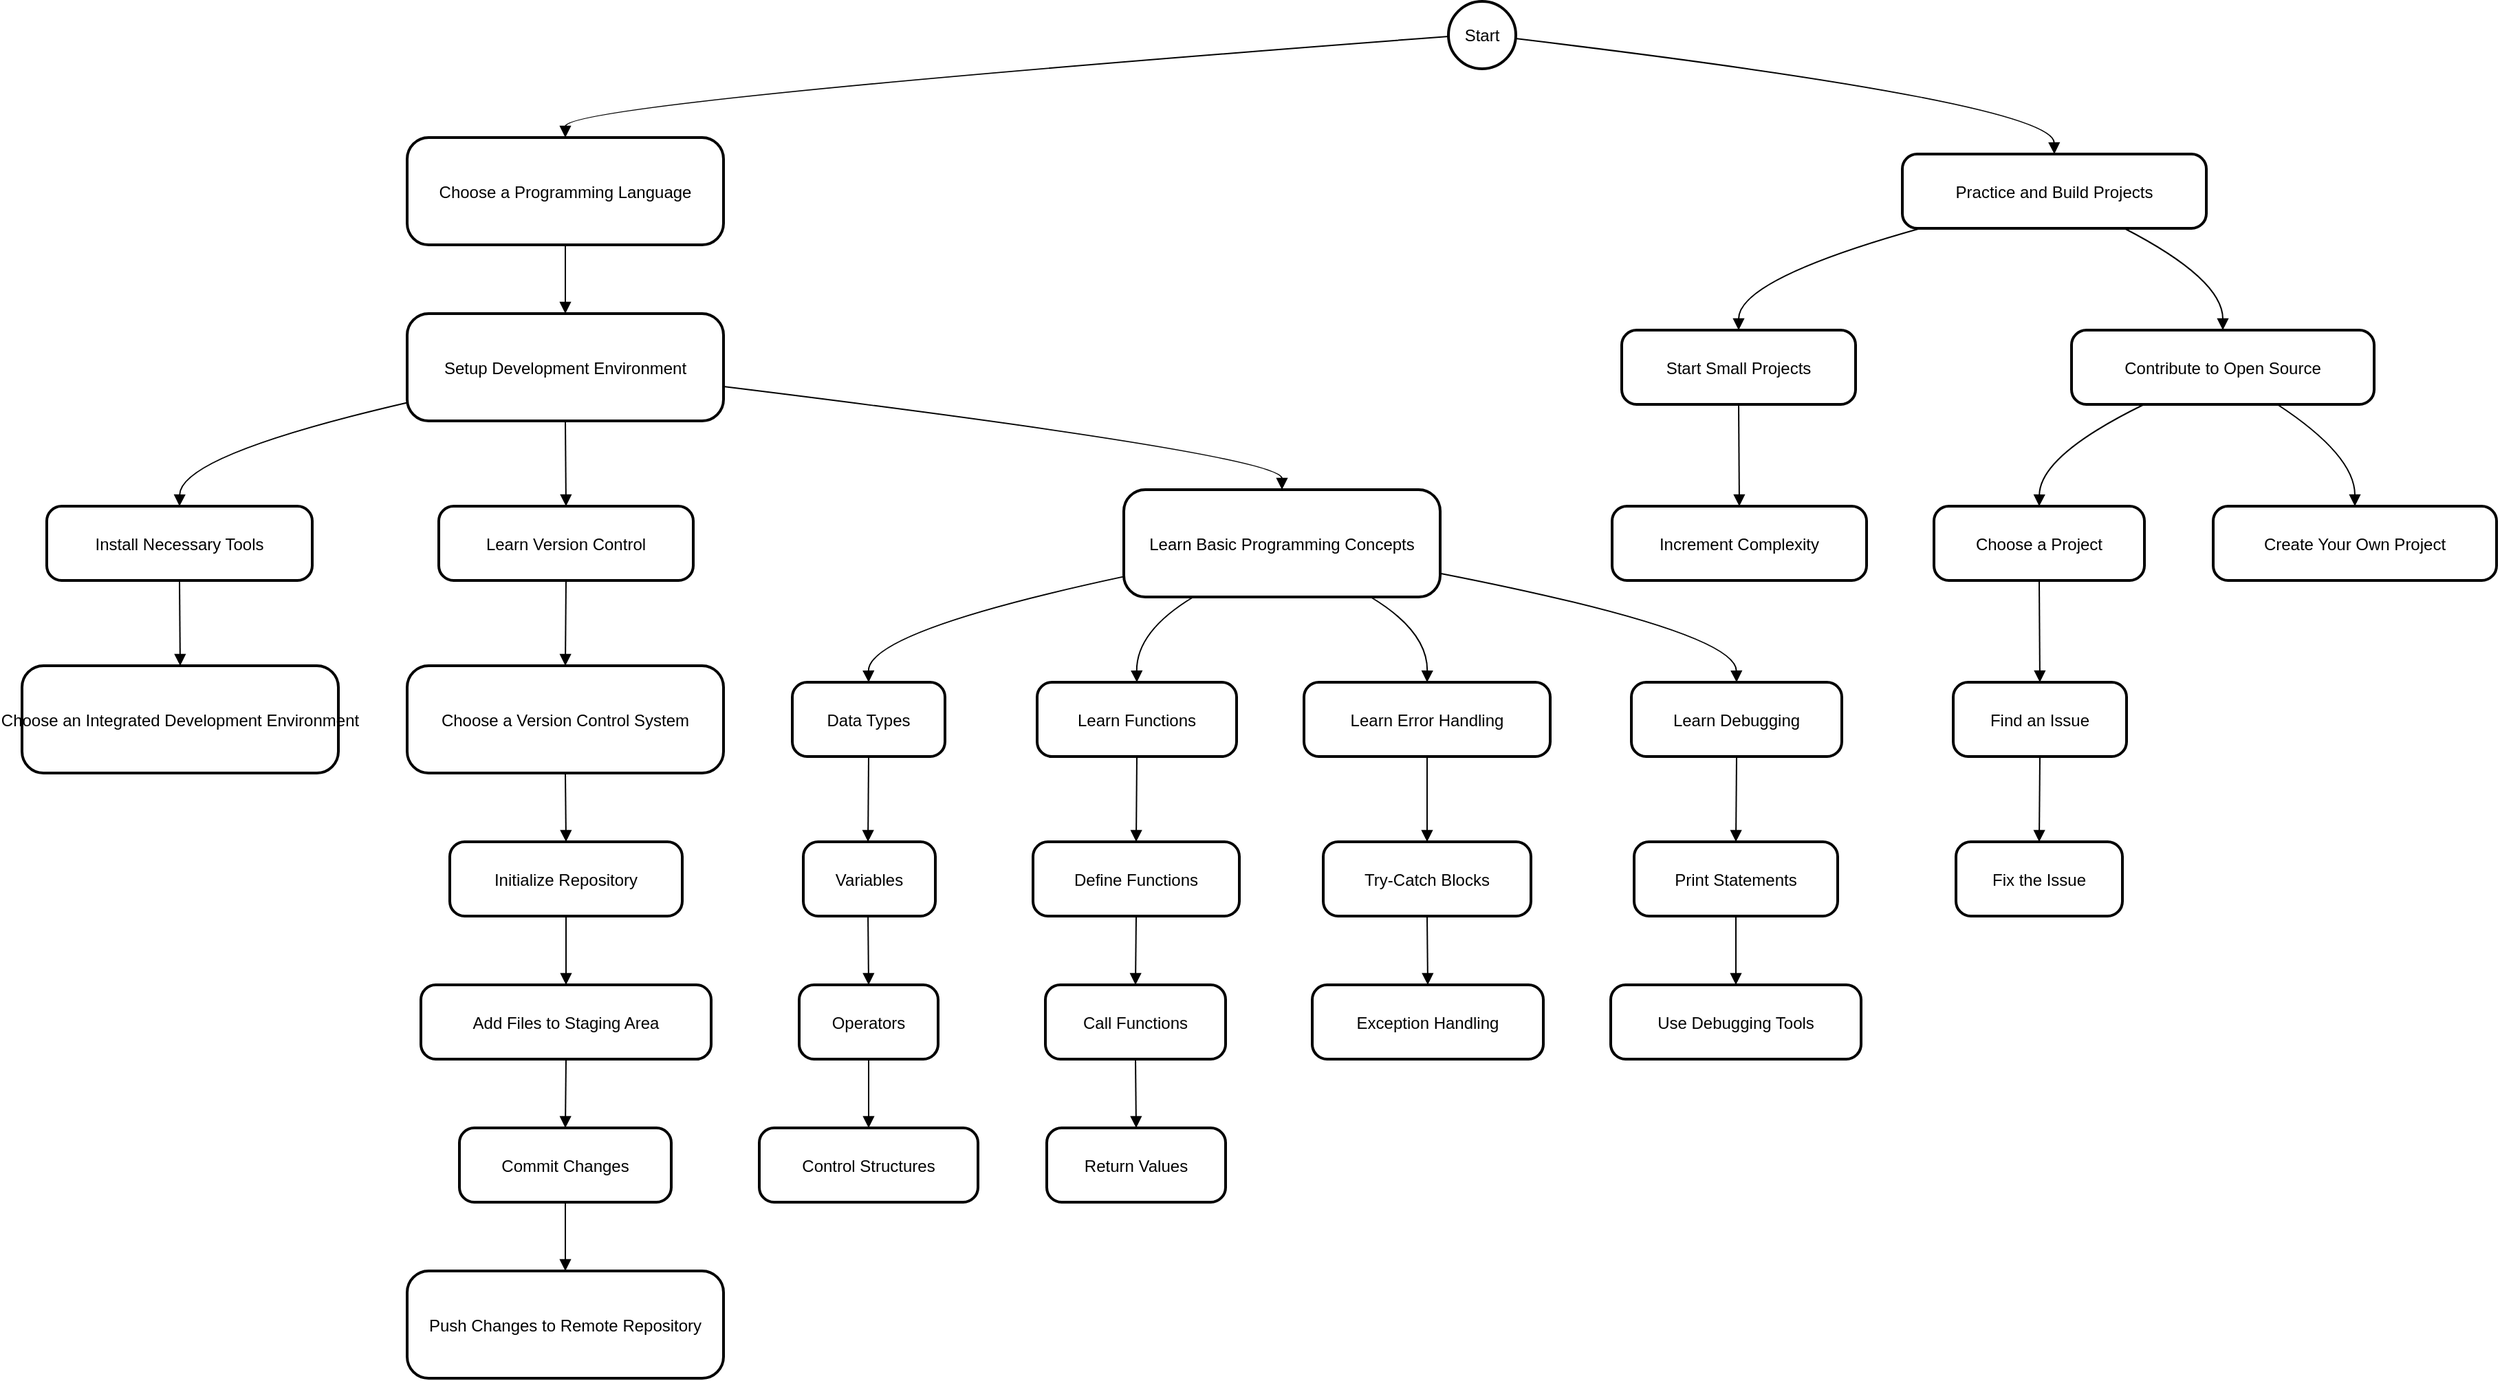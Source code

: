 <mxfile version="26.1.1">
  <diagram name="Page-1" id="h4pZYQbNi2iBuCeIKgJn">
    <mxGraphModel>
      <root>
        <mxCell id="0" />
        <mxCell id="1" parent="0" />
        <mxCell id="2" value="Start" style="ellipse;aspect=fixed;strokeWidth=2;whiteSpace=wrap;" vertex="1" parent="1">
          <mxGeometry x="1045" y="8" width="49" height="49" as="geometry" />
        </mxCell>
        <mxCell id="3" value="Choose a Programming Language" style="rounded=1;arcSize=20;strokeWidth=2" vertex="1" parent="1">
          <mxGeometry x="288" y="107" width="230" height="78" as="geometry" />
        </mxCell>
        <mxCell id="4" value="Setup Development Environment" style="rounded=1;arcSize=20;strokeWidth=2" vertex="1" parent="1">
          <mxGeometry x="288" y="235" width="230" height="78" as="geometry" />
        </mxCell>
        <mxCell id="5" value="Install Necessary Tools" style="rounded=1;arcSize=20;strokeWidth=2" vertex="1" parent="1">
          <mxGeometry x="26" y="375" width="193" height="54" as="geometry" />
        </mxCell>
        <mxCell id="6" value="Choose an Integrated Development Environment" style="rounded=1;arcSize=20;strokeWidth=2" vertex="1" parent="1">
          <mxGeometry x="8" y="491" width="230" height="78" as="geometry" />
        </mxCell>
        <mxCell id="7" value="Learn Version Control" style="rounded=1;arcSize=20;strokeWidth=2" vertex="1" parent="1">
          <mxGeometry x="311" y="375" width="185" height="54" as="geometry" />
        </mxCell>
        <mxCell id="8" value="Choose a Version Control System" style="rounded=1;arcSize=20;strokeWidth=2" vertex="1" parent="1">
          <mxGeometry x="288" y="491" width="230" height="78" as="geometry" />
        </mxCell>
        <mxCell id="9" value="Initialize Repository" style="rounded=1;arcSize=20;strokeWidth=2" vertex="1" parent="1">
          <mxGeometry x="319" y="619" width="169" height="54" as="geometry" />
        </mxCell>
        <mxCell id="10" value="Add Files to Staging Area" style="rounded=1;arcSize=20;strokeWidth=2" vertex="1" parent="1">
          <mxGeometry x="298" y="723" width="211" height="54" as="geometry" />
        </mxCell>
        <mxCell id="11" value="Commit Changes" style="rounded=1;arcSize=20;strokeWidth=2" vertex="1" parent="1">
          <mxGeometry x="326" y="827" width="154" height="54" as="geometry" />
        </mxCell>
        <mxCell id="12" value="Push Changes to Remote Repository" style="rounded=1;arcSize=20;strokeWidth=2" vertex="1" parent="1">
          <mxGeometry x="288" y="931" width="230" height="78" as="geometry" />
        </mxCell>
        <mxCell id="13" value="Learn Basic Programming Concepts" style="rounded=1;arcSize=20;strokeWidth=2" vertex="1" parent="1">
          <mxGeometry x="809" y="363" width="230" height="78" as="geometry" />
        </mxCell>
        <mxCell id="14" value="Data Types" style="rounded=1;arcSize=20;strokeWidth=2" vertex="1" parent="1">
          <mxGeometry x="568" y="503" width="111" height="54" as="geometry" />
        </mxCell>
        <mxCell id="15" value="Variables" style="rounded=1;arcSize=20;strokeWidth=2" vertex="1" parent="1">
          <mxGeometry x="576" y="619" width="96" height="54" as="geometry" />
        </mxCell>
        <mxCell id="16" value="Operators" style="rounded=1;arcSize=20;strokeWidth=2" vertex="1" parent="1">
          <mxGeometry x="573" y="723" width="101" height="54" as="geometry" />
        </mxCell>
        <mxCell id="17" value="Control Structures" style="rounded=1;arcSize=20;strokeWidth=2" vertex="1" parent="1">
          <mxGeometry x="544" y="827" width="159" height="54" as="geometry" />
        </mxCell>
        <mxCell id="18" value="Learn Functions" style="rounded=1;arcSize=20;strokeWidth=2" vertex="1" parent="1">
          <mxGeometry x="746" y="503" width="145" height="54" as="geometry" />
        </mxCell>
        <mxCell id="19" value="Define Functions" style="rounded=1;arcSize=20;strokeWidth=2" vertex="1" parent="1">
          <mxGeometry x="743" y="619" width="150" height="54" as="geometry" />
        </mxCell>
        <mxCell id="20" value="Call Functions" style="rounded=1;arcSize=20;strokeWidth=2" vertex="1" parent="1">
          <mxGeometry x="752" y="723" width="131" height="54" as="geometry" />
        </mxCell>
        <mxCell id="21" value="Return Values" style="rounded=1;arcSize=20;strokeWidth=2" vertex="1" parent="1">
          <mxGeometry x="753" y="827" width="130" height="54" as="geometry" />
        </mxCell>
        <mxCell id="22" value="Learn Error Handling" style="rounded=1;arcSize=20;strokeWidth=2" vertex="1" parent="1">
          <mxGeometry x="940" y="503" width="179" height="54" as="geometry" />
        </mxCell>
        <mxCell id="23" value="Try-Catch Blocks" style="rounded=1;arcSize=20;strokeWidth=2" vertex="1" parent="1">
          <mxGeometry x="954" y="619" width="151" height="54" as="geometry" />
        </mxCell>
        <mxCell id="24" value="Exception Handling" style="rounded=1;arcSize=20;strokeWidth=2" vertex="1" parent="1">
          <mxGeometry x="946" y="723" width="168" height="54" as="geometry" />
        </mxCell>
        <mxCell id="25" value="Learn Debugging" style="rounded=1;arcSize=20;strokeWidth=2" vertex="1" parent="1">
          <mxGeometry x="1178" y="503" width="153" height="54" as="geometry" />
        </mxCell>
        <mxCell id="26" value="Print Statements" style="rounded=1;arcSize=20;strokeWidth=2" vertex="1" parent="1">
          <mxGeometry x="1180" y="619" width="148" height="54" as="geometry" />
        </mxCell>
        <mxCell id="27" value="Use Debugging Tools" style="rounded=1;arcSize=20;strokeWidth=2" vertex="1" parent="1">
          <mxGeometry x="1163" y="723" width="182" height="54" as="geometry" />
        </mxCell>
        <mxCell id="28" value="Practice and Build Projects" style="rounded=1;arcSize=20;strokeWidth=2" vertex="1" parent="1">
          <mxGeometry x="1375" y="119" width="221" height="54" as="geometry" />
        </mxCell>
        <mxCell id="29" value="Start Small Projects" style="rounded=1;arcSize=20;strokeWidth=2" vertex="1" parent="1">
          <mxGeometry x="1171" y="247" width="170" height="54" as="geometry" />
        </mxCell>
        <mxCell id="30" value="Increment Complexity" style="rounded=1;arcSize=20;strokeWidth=2" vertex="1" parent="1">
          <mxGeometry x="1164" y="375" width="185" height="54" as="geometry" />
        </mxCell>
        <mxCell id="31" value="Contribute to Open Source" style="rounded=1;arcSize=20;strokeWidth=2" vertex="1" parent="1">
          <mxGeometry x="1498" y="247" width="220" height="54" as="geometry" />
        </mxCell>
        <mxCell id="32" value="Choose a Project" style="rounded=1;arcSize=20;strokeWidth=2" vertex="1" parent="1">
          <mxGeometry x="1398" y="375" width="153" height="54" as="geometry" />
        </mxCell>
        <mxCell id="33" value="Find an Issue" style="rounded=1;arcSize=20;strokeWidth=2" vertex="1" parent="1">
          <mxGeometry x="1412" y="503" width="126" height="54" as="geometry" />
        </mxCell>
        <mxCell id="34" value="Fix the Issue" style="rounded=1;arcSize=20;strokeWidth=2" vertex="1" parent="1">
          <mxGeometry x="1414" y="619" width="121" height="54" as="geometry" />
        </mxCell>
        <mxCell id="35" value="Create Your Own Project" style="rounded=1;arcSize=20;strokeWidth=2" vertex="1" parent="1">
          <mxGeometry x="1601" y="375" width="206" height="54" as="geometry" />
        </mxCell>
        <mxCell id="36" value="" style="curved=1;startArrow=none;endArrow=block;exitX=-0.01;exitY=0.53;entryX=0.5;entryY=0;" edge="1" parent="1" source="2" target="3">
          <mxGeometry relative="1" as="geometry">
            <Array as="points">
              <mxPoint x="403" y="82" />
            </Array>
          </mxGeometry>
        </mxCell>
        <mxCell id="37" value="" style="curved=1;startArrow=none;endArrow=block;exitX=0.5;exitY=1;entryX=0.5;entryY=0;" edge="1" parent="1" source="3" target="4">
          <mxGeometry relative="1" as="geometry">
            <Array as="points" />
          </mxGeometry>
        </mxCell>
        <mxCell id="38" value="" style="curved=1;startArrow=none;endArrow=block;exitX=0;exitY=0.83;entryX=0.5;entryY=0;" edge="1" parent="1" source="4" target="5">
          <mxGeometry relative="1" as="geometry">
            <Array as="points">
              <mxPoint x="123" y="338" />
            </Array>
          </mxGeometry>
        </mxCell>
        <mxCell id="39" value="" style="curved=1;startArrow=none;endArrow=block;exitX=0.5;exitY=1;entryX=0.5;entryY=0;" edge="1" parent="1" source="5" target="6">
          <mxGeometry relative="1" as="geometry">
            <Array as="points" />
          </mxGeometry>
        </mxCell>
        <mxCell id="40" value="" style="curved=1;startArrow=none;endArrow=block;exitX=0.5;exitY=1;entryX=0.5;entryY=0;" edge="1" parent="1" source="4" target="7">
          <mxGeometry relative="1" as="geometry">
            <Array as="points" />
          </mxGeometry>
        </mxCell>
        <mxCell id="41" value="" style="curved=1;startArrow=none;endArrow=block;exitX=0.5;exitY=1;entryX=0.5;entryY=0;" edge="1" parent="1" source="7" target="8">
          <mxGeometry relative="1" as="geometry">
            <Array as="points" />
          </mxGeometry>
        </mxCell>
        <mxCell id="42" value="" style="curved=1;startArrow=none;endArrow=block;exitX=0.5;exitY=1;entryX=0.5;entryY=0;" edge="1" parent="1" source="8" target="9">
          <mxGeometry relative="1" as="geometry">
            <Array as="points" />
          </mxGeometry>
        </mxCell>
        <mxCell id="43" value="" style="curved=1;startArrow=none;endArrow=block;exitX=0.5;exitY=1;entryX=0.5;entryY=0;" edge="1" parent="1" source="9" target="10">
          <mxGeometry relative="1" as="geometry">
            <Array as="points" />
          </mxGeometry>
        </mxCell>
        <mxCell id="44" value="" style="curved=1;startArrow=none;endArrow=block;exitX=0.5;exitY=1;entryX=0.5;entryY=0;" edge="1" parent="1" source="10" target="11">
          <mxGeometry relative="1" as="geometry">
            <Array as="points" />
          </mxGeometry>
        </mxCell>
        <mxCell id="45" value="" style="curved=1;startArrow=none;endArrow=block;exitX=0.5;exitY=1;entryX=0.5;entryY=0;" edge="1" parent="1" source="11" target="12">
          <mxGeometry relative="1" as="geometry">
            <Array as="points" />
          </mxGeometry>
        </mxCell>
        <mxCell id="46" value="" style="curved=1;startArrow=none;endArrow=block;exitX=1;exitY=0.68;entryX=0.5;entryY=0;" edge="1" parent="1" source="4" target="13">
          <mxGeometry relative="1" as="geometry">
            <Array as="points">
              <mxPoint x="924" y="338" />
            </Array>
          </mxGeometry>
        </mxCell>
        <mxCell id="47" value="" style="curved=1;startArrow=none;endArrow=block;exitX=0;exitY=0.81;entryX=0.5;entryY=0;" edge="1" parent="1" source="13" target="14">
          <mxGeometry relative="1" as="geometry">
            <Array as="points">
              <mxPoint x="623" y="466" />
            </Array>
          </mxGeometry>
        </mxCell>
        <mxCell id="48" value="" style="curved=1;startArrow=none;endArrow=block;exitX=0.5;exitY=1;entryX=0.49;entryY=0;" edge="1" parent="1" source="14" target="15">
          <mxGeometry relative="1" as="geometry">
            <Array as="points" />
          </mxGeometry>
        </mxCell>
        <mxCell id="49" value="" style="curved=1;startArrow=none;endArrow=block;exitX=0.49;exitY=1;entryX=0.5;entryY=0;" edge="1" parent="1" source="15" target="16">
          <mxGeometry relative="1" as="geometry">
            <Array as="points" />
          </mxGeometry>
        </mxCell>
        <mxCell id="50" value="" style="curved=1;startArrow=none;endArrow=block;exitX=0.5;exitY=1;entryX=0.5;entryY=0;" edge="1" parent="1" source="16" target="17">
          <mxGeometry relative="1" as="geometry">
            <Array as="points" />
          </mxGeometry>
        </mxCell>
        <mxCell id="51" value="" style="curved=1;startArrow=none;endArrow=block;exitX=0.22;exitY=1;entryX=0.5;entryY=0;" edge="1" parent="1" source="13" target="18">
          <mxGeometry relative="1" as="geometry">
            <Array as="points">
              <mxPoint x="818" y="466" />
            </Array>
          </mxGeometry>
        </mxCell>
        <mxCell id="52" value="" style="curved=1;startArrow=none;endArrow=block;exitX=0.5;exitY=1;entryX=0.5;entryY=0;" edge="1" parent="1" source="18" target="19">
          <mxGeometry relative="1" as="geometry">
            <Array as="points" />
          </mxGeometry>
        </mxCell>
        <mxCell id="53" value="" style="curved=1;startArrow=none;endArrow=block;exitX=0.5;exitY=1;entryX=0.5;entryY=0;" edge="1" parent="1" source="19" target="20">
          <mxGeometry relative="1" as="geometry">
            <Array as="points" />
          </mxGeometry>
        </mxCell>
        <mxCell id="54" value="" style="curved=1;startArrow=none;endArrow=block;exitX=0.5;exitY=1;entryX=0.5;entryY=0;" edge="1" parent="1" source="20" target="21">
          <mxGeometry relative="1" as="geometry">
            <Array as="points" />
          </mxGeometry>
        </mxCell>
        <mxCell id="55" value="" style="curved=1;startArrow=none;endArrow=block;exitX=0.78;exitY=1;entryX=0.5;entryY=0;" edge="1" parent="1" source="13" target="22">
          <mxGeometry relative="1" as="geometry">
            <Array as="points">
              <mxPoint x="1030" y="466" />
            </Array>
          </mxGeometry>
        </mxCell>
        <mxCell id="56" value="" style="curved=1;startArrow=none;endArrow=block;exitX=0.5;exitY=1;entryX=0.5;entryY=0;" edge="1" parent="1" source="22" target="23">
          <mxGeometry relative="1" as="geometry">
            <Array as="points" />
          </mxGeometry>
        </mxCell>
        <mxCell id="57" value="" style="curved=1;startArrow=none;endArrow=block;exitX=0.5;exitY=1;entryX=0.5;entryY=0;" edge="1" parent="1" source="23" target="24">
          <mxGeometry relative="1" as="geometry">
            <Array as="points" />
          </mxGeometry>
        </mxCell>
        <mxCell id="58" value="" style="curved=1;startArrow=none;endArrow=block;exitX=1;exitY=0.78;entryX=0.5;entryY=0;" edge="1" parent="1" source="13" target="25">
          <mxGeometry relative="1" as="geometry">
            <Array as="points">
              <mxPoint x="1254" y="466" />
            </Array>
          </mxGeometry>
        </mxCell>
        <mxCell id="59" value="" style="curved=1;startArrow=none;endArrow=block;exitX=0.5;exitY=1;entryX=0.5;entryY=0;" edge="1" parent="1" source="25" target="26">
          <mxGeometry relative="1" as="geometry">
            <Array as="points" />
          </mxGeometry>
        </mxCell>
        <mxCell id="60" value="" style="curved=1;startArrow=none;endArrow=block;exitX=0.5;exitY=1;entryX=0.5;entryY=0;" edge="1" parent="1" source="26" target="27">
          <mxGeometry relative="1" as="geometry">
            <Array as="points" />
          </mxGeometry>
        </mxCell>
        <mxCell id="61" value="" style="curved=1;startArrow=none;endArrow=block;exitX=0.99;exitY=0.56;entryX=0.5;entryY=0;" edge="1" parent="1" source="2" target="28">
          <mxGeometry relative="1" as="geometry">
            <Array as="points">
              <mxPoint x="1485" y="82" />
            </Array>
          </mxGeometry>
        </mxCell>
        <mxCell id="62" value="" style="curved=1;startArrow=none;endArrow=block;exitX=0.06;exitY=1;entryX=0.5;entryY=0;" edge="1" parent="1" source="28" target="29">
          <mxGeometry relative="1" as="geometry">
            <Array as="points">
              <mxPoint x="1256" y="210" />
            </Array>
          </mxGeometry>
        </mxCell>
        <mxCell id="63" value="" style="curved=1;startArrow=none;endArrow=block;exitX=0.5;exitY=1;entryX=0.5;entryY=0;" edge="1" parent="1" source="29" target="30">
          <mxGeometry relative="1" as="geometry">
            <Array as="points" />
          </mxGeometry>
        </mxCell>
        <mxCell id="64" value="" style="curved=1;startArrow=none;endArrow=block;exitX=0.73;exitY=1;entryX=0.5;entryY=0;" edge="1" parent="1" source="28" target="31">
          <mxGeometry relative="1" as="geometry">
            <Array as="points">
              <mxPoint x="1608" y="210" />
            </Array>
          </mxGeometry>
        </mxCell>
        <mxCell id="65" value="" style="curved=1;startArrow=none;endArrow=block;exitX=0.24;exitY=1;entryX=0.5;entryY=0;" edge="1" parent="1" source="31" target="32">
          <mxGeometry relative="1" as="geometry">
            <Array as="points">
              <mxPoint x="1475" y="338" />
            </Array>
          </mxGeometry>
        </mxCell>
        <mxCell id="66" value="" style="curved=1;startArrow=none;endArrow=block;exitX=0.5;exitY=1;entryX=0.5;entryY=0;" edge="1" parent="1" source="32" target="33">
          <mxGeometry relative="1" as="geometry">
            <Array as="points" />
          </mxGeometry>
        </mxCell>
        <mxCell id="67" value="" style="curved=1;startArrow=none;endArrow=block;exitX=0.5;exitY=1;entryX=0.5;entryY=0;" edge="1" parent="1" source="33" target="34">
          <mxGeometry relative="1" as="geometry">
            <Array as="points" />
          </mxGeometry>
        </mxCell>
        <mxCell id="68" value="" style="curved=1;startArrow=none;endArrow=block;exitX=0.68;exitY=1;entryX=0.5;entryY=0;" edge="1" parent="1" source="31" target="35">
          <mxGeometry relative="1" as="geometry">
            <Array as="points">
              <mxPoint x="1704" y="338" />
            </Array>
          </mxGeometry>
        </mxCell>
      </root>
    </mxGraphModel>
  </diagram>
</mxfile>
